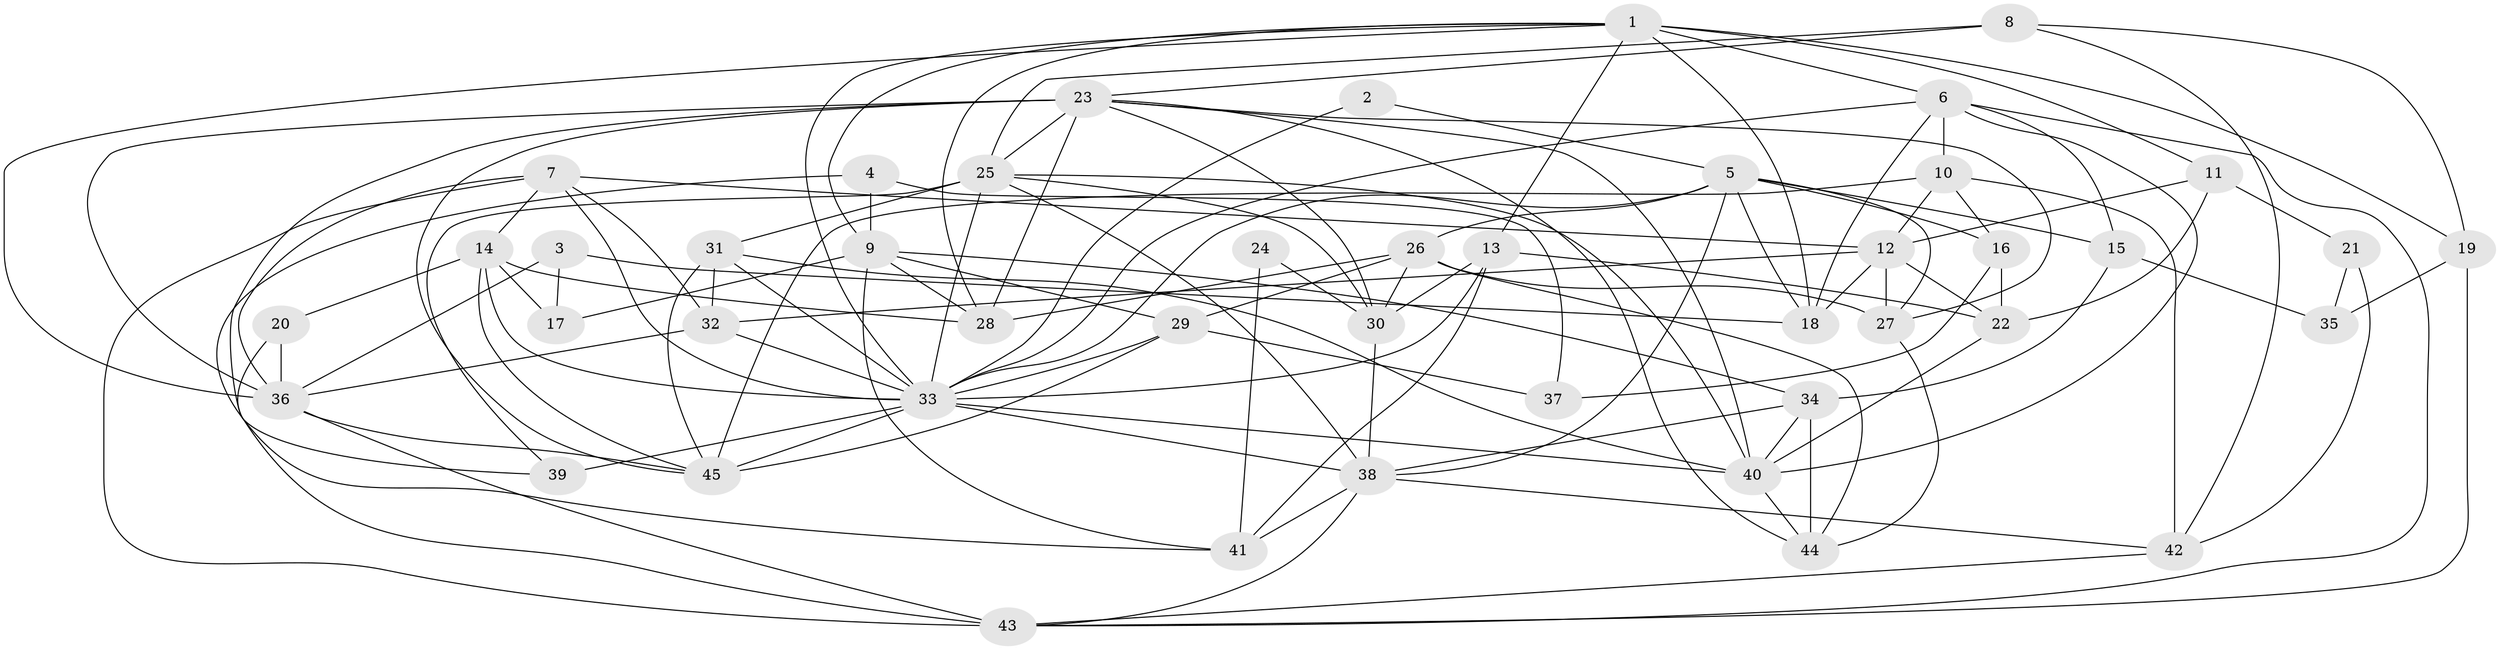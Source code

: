 // original degree distribution, {5: 0.08888888888888889, 6: 0.16666666666666666, 2: 0.12222222222222222, 3: 0.3, 7: 0.011111111111111112, 4: 0.28888888888888886, 8: 0.022222222222222223}
// Generated by graph-tools (version 1.1) at 2025/02/03/09/25 03:02:14]
// undirected, 45 vertices, 123 edges
graph export_dot {
graph [start="1"]
  node [color=gray90,style=filled];
  1;
  2;
  3;
  4;
  5;
  6;
  7;
  8;
  9;
  10;
  11;
  12;
  13;
  14;
  15;
  16;
  17;
  18;
  19;
  20;
  21;
  22;
  23;
  24;
  25;
  26;
  27;
  28;
  29;
  30;
  31;
  32;
  33;
  34;
  35;
  36;
  37;
  38;
  39;
  40;
  41;
  42;
  43;
  44;
  45;
  1 -- 6 [weight=1.0];
  1 -- 9 [weight=1.0];
  1 -- 11 [weight=1.0];
  1 -- 13 [weight=1.0];
  1 -- 18 [weight=1.0];
  1 -- 19 [weight=1.0];
  1 -- 28 [weight=1.0];
  1 -- 33 [weight=1.0];
  1 -- 36 [weight=1.0];
  2 -- 5 [weight=1.0];
  2 -- 33 [weight=1.0];
  3 -- 17 [weight=1.0];
  3 -- 18 [weight=1.0];
  3 -- 36 [weight=1.0];
  4 -- 9 [weight=1.0];
  4 -- 37 [weight=1.0];
  4 -- 41 [weight=1.0];
  5 -- 15 [weight=1.0];
  5 -- 16 [weight=1.0];
  5 -- 18 [weight=1.0];
  5 -- 26 [weight=1.0];
  5 -- 27 [weight=1.0];
  5 -- 33 [weight=1.0];
  5 -- 38 [weight=1.0];
  6 -- 10 [weight=1.0];
  6 -- 15 [weight=1.0];
  6 -- 18 [weight=1.0];
  6 -- 33 [weight=1.0];
  6 -- 40 [weight=1.0];
  6 -- 43 [weight=1.0];
  7 -- 12 [weight=1.0];
  7 -- 14 [weight=1.0];
  7 -- 32 [weight=1.0];
  7 -- 33 [weight=1.0];
  7 -- 36 [weight=1.0];
  7 -- 43 [weight=1.0];
  8 -- 19 [weight=1.0];
  8 -- 23 [weight=1.0];
  8 -- 25 [weight=1.0];
  8 -- 42 [weight=1.0];
  9 -- 17 [weight=1.0];
  9 -- 28 [weight=2.0];
  9 -- 29 [weight=1.0];
  9 -- 34 [weight=1.0];
  9 -- 41 [weight=1.0];
  10 -- 12 [weight=1.0];
  10 -- 16 [weight=1.0];
  10 -- 42 [weight=1.0];
  10 -- 45 [weight=1.0];
  11 -- 12 [weight=1.0];
  11 -- 21 [weight=1.0];
  11 -- 22 [weight=1.0];
  12 -- 18 [weight=1.0];
  12 -- 22 [weight=1.0];
  12 -- 27 [weight=1.0];
  12 -- 32 [weight=2.0];
  13 -- 22 [weight=1.0];
  13 -- 30 [weight=1.0];
  13 -- 33 [weight=1.0];
  13 -- 41 [weight=1.0];
  14 -- 17 [weight=1.0];
  14 -- 20 [weight=1.0];
  14 -- 28 [weight=1.0];
  14 -- 33 [weight=1.0];
  14 -- 45 [weight=1.0];
  15 -- 34 [weight=1.0];
  15 -- 35 [weight=1.0];
  16 -- 22 [weight=1.0];
  16 -- 37 [weight=1.0];
  19 -- 35 [weight=2.0];
  19 -- 43 [weight=1.0];
  20 -- 36 [weight=1.0];
  20 -- 43 [weight=2.0];
  21 -- 35 [weight=1.0];
  21 -- 42 [weight=1.0];
  22 -- 40 [weight=1.0];
  23 -- 25 [weight=1.0];
  23 -- 27 [weight=1.0];
  23 -- 28 [weight=2.0];
  23 -- 30 [weight=1.0];
  23 -- 36 [weight=1.0];
  23 -- 39 [weight=1.0];
  23 -- 40 [weight=1.0];
  23 -- 44 [weight=1.0];
  23 -- 45 [weight=1.0];
  24 -- 30 [weight=2.0];
  24 -- 41 [weight=1.0];
  25 -- 30 [weight=2.0];
  25 -- 31 [weight=1.0];
  25 -- 33 [weight=2.0];
  25 -- 38 [weight=1.0];
  25 -- 39 [weight=1.0];
  25 -- 40 [weight=1.0];
  26 -- 27 [weight=1.0];
  26 -- 28 [weight=1.0];
  26 -- 29 [weight=1.0];
  26 -- 30 [weight=1.0];
  26 -- 44 [weight=1.0];
  27 -- 44 [weight=1.0];
  29 -- 33 [weight=1.0];
  29 -- 37 [weight=1.0];
  29 -- 45 [weight=2.0];
  30 -- 38 [weight=1.0];
  31 -- 32 [weight=1.0];
  31 -- 33 [weight=1.0];
  31 -- 40 [weight=1.0];
  31 -- 45 [weight=1.0];
  32 -- 33 [weight=1.0];
  32 -- 36 [weight=1.0];
  33 -- 38 [weight=1.0];
  33 -- 39 [weight=2.0];
  33 -- 40 [weight=1.0];
  33 -- 45 [weight=1.0];
  34 -- 38 [weight=1.0];
  34 -- 40 [weight=1.0];
  34 -- 44 [weight=1.0];
  36 -- 43 [weight=1.0];
  36 -- 45 [weight=1.0];
  38 -- 41 [weight=1.0];
  38 -- 42 [weight=1.0];
  38 -- 43 [weight=1.0];
  40 -- 44 [weight=1.0];
  42 -- 43 [weight=1.0];
}
